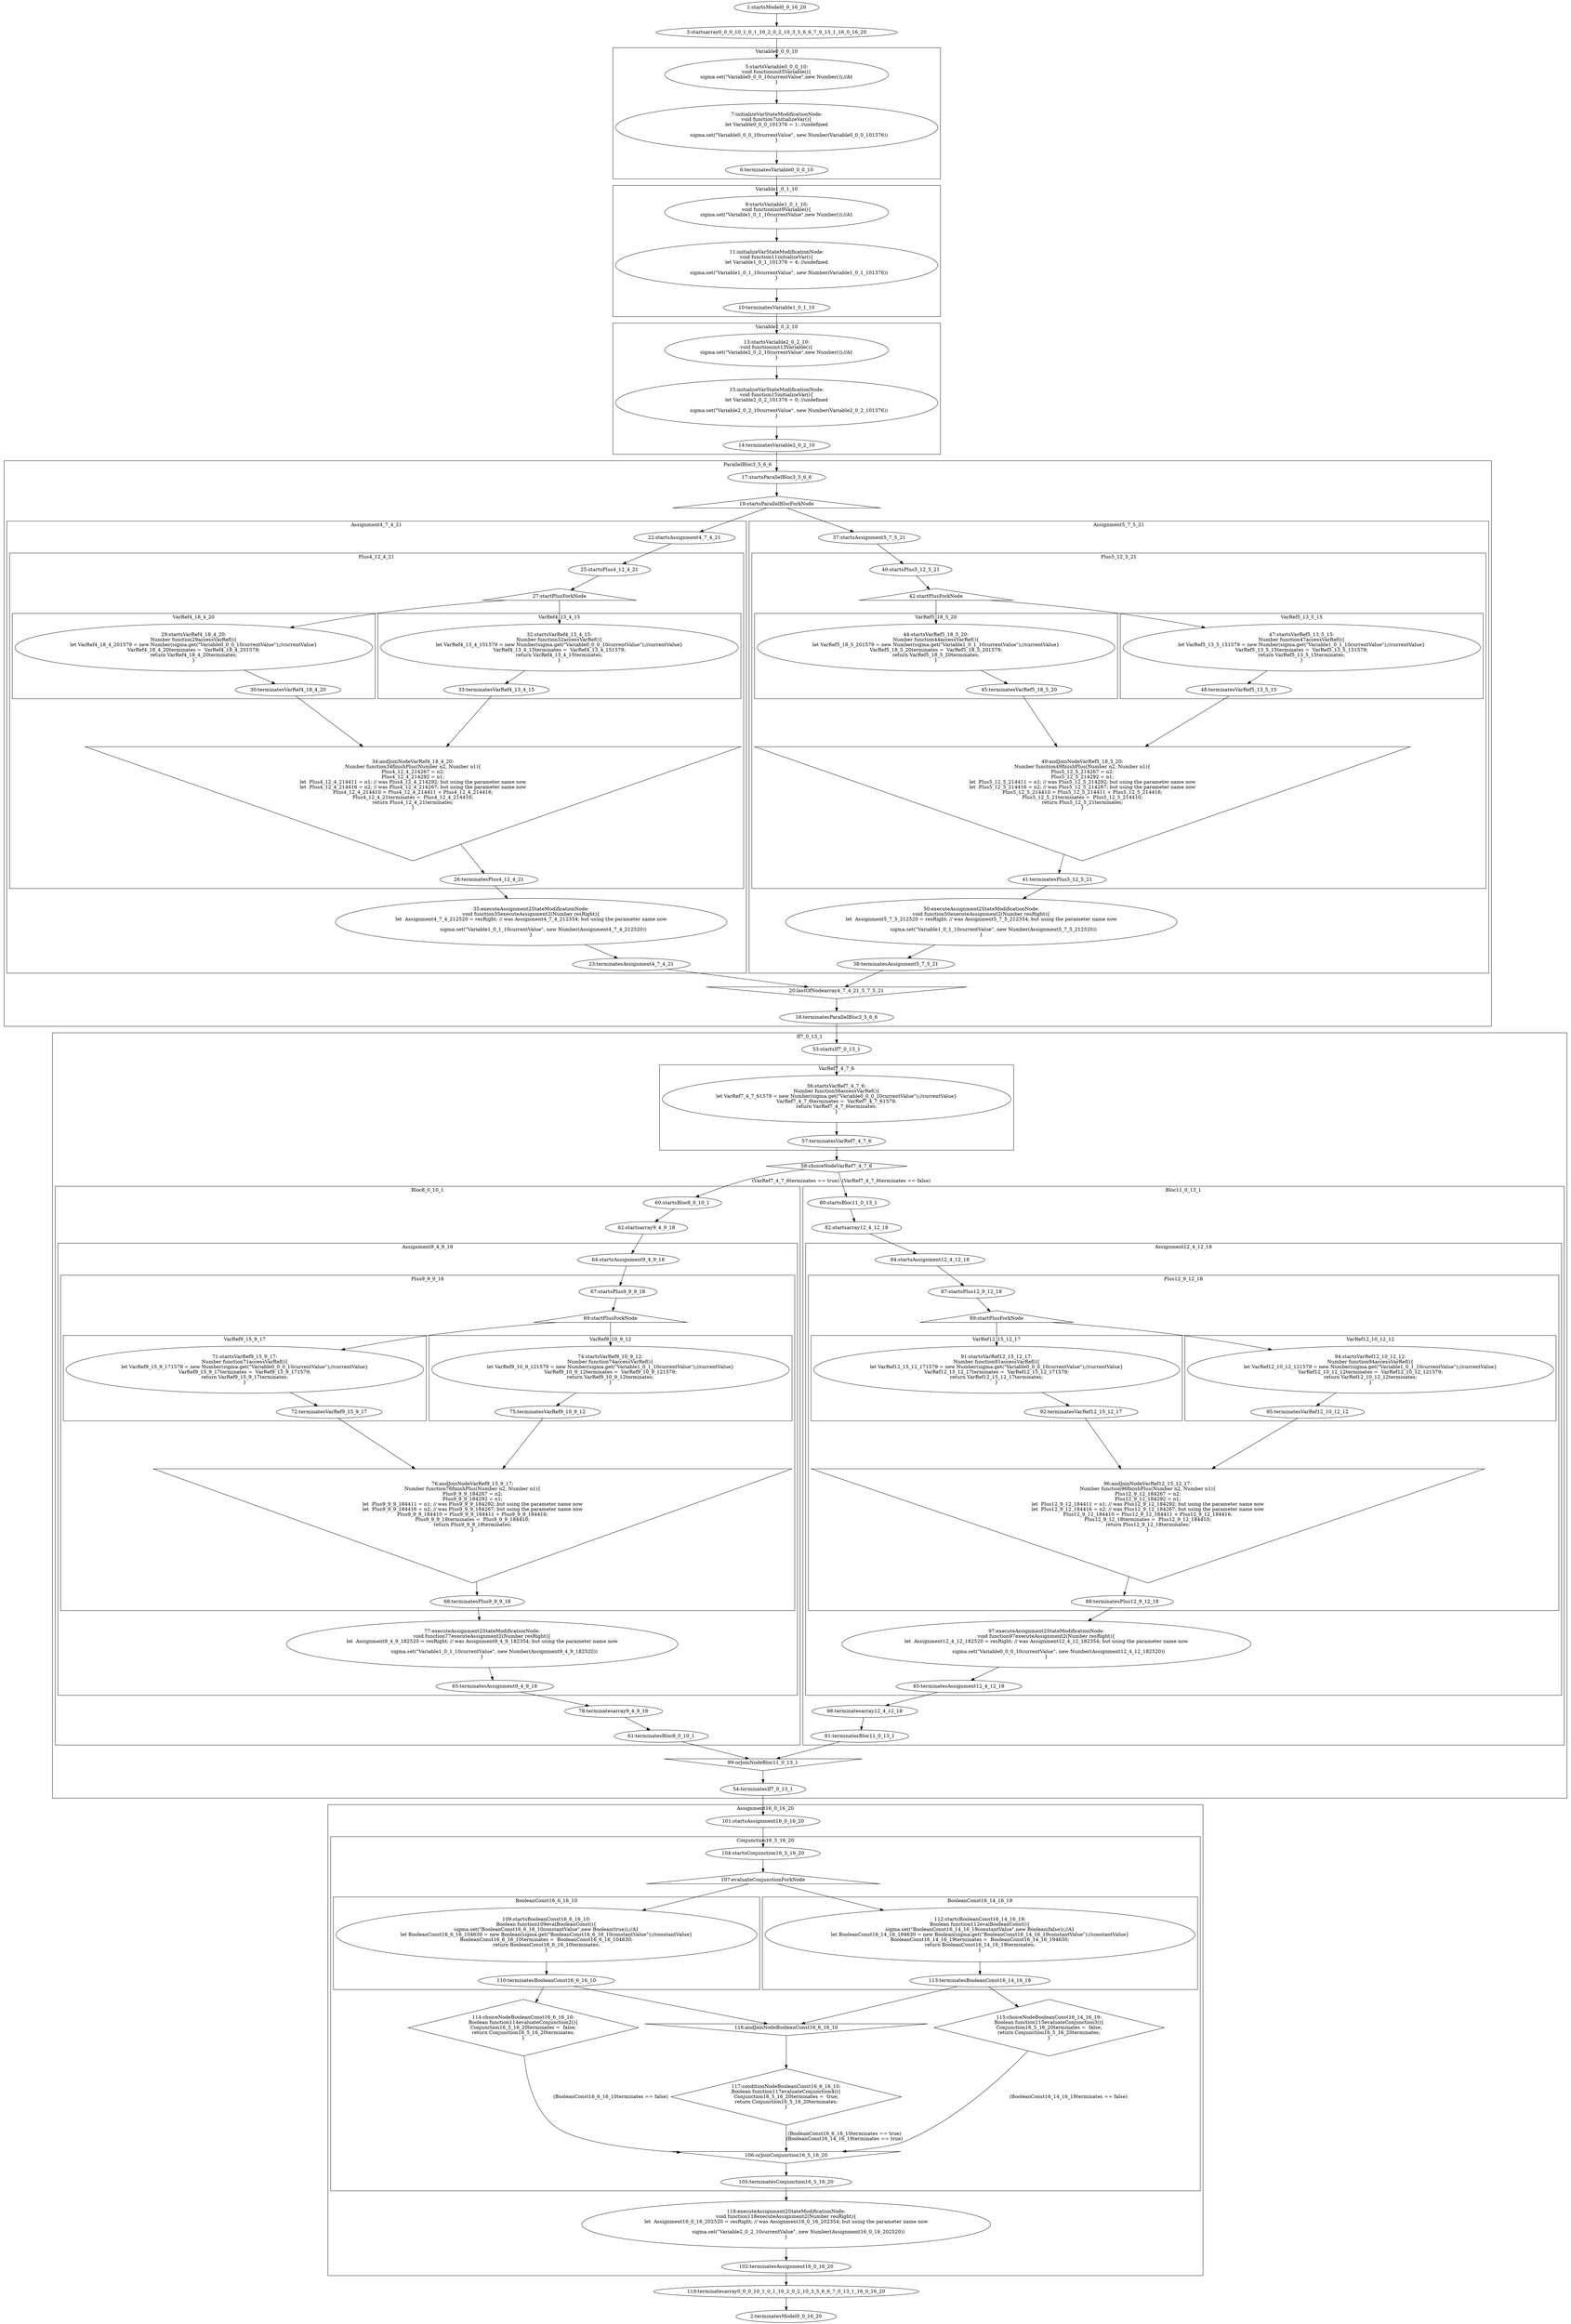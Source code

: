 digraph G {
subgraph cluster_4 {
label = "Variable0_0_0_10";
  "5" [label="5:startsVariable0_0_0_10:
void functioninit5Variable(){
sigma.set(\"Variable0_0_0_10currentValue\",new Number());//A1
}" shape="ellipse" ];
  "6" [label="6:terminatesVariable0_0_0_10" shape="ellipse" ];
  "7" [label="7:initializeVarStateModificationNode:
void function7initializeVar(){
let Variable0_0_0_101376 = 1; //undefined

                sigma.set(\"Variable0_0_0_10currentValue\", new Number(Variable0_0_0_101376))
}" shape="ellipse" ];
}
subgraph cluster_8 {
label = "Variable1_0_1_10";
  "9" [label="9:startsVariable1_0_1_10:
void functioninit9Variable(){
sigma.set(\"Variable1_0_1_10currentValue\",new Number());//A1
}" shape="ellipse" ];
  "10" [label="10:terminatesVariable1_0_1_10" shape="ellipse" ];
  "11" [label="11:initializeVarStateModificationNode:
void function11initializeVar(){
let Variable1_0_1_101376 = 4; //undefined

                sigma.set(\"Variable1_0_1_10currentValue\", new Number(Variable1_0_1_101376))
}" shape="ellipse" ];
}
subgraph cluster_12 {
label = "Variable2_0_2_10";
  "13" [label="13:startsVariable2_0_2_10:
void functioninit13Variable(){
sigma.set(\"Variable2_0_2_10currentValue\",new Number());//A1
}" shape="ellipse" ];
  "14" [label="14:terminatesVariable2_0_2_10" shape="ellipse" ];
  "15" [label="15:initializeVarStateModificationNode:
void function15initializeVar(){
let Variable2_0_2_101376 = 0; //undefined

                sigma.set(\"Variable2_0_2_10currentValue\", new Number(Variable2_0_2_101376))
}" shape="ellipse" ];
}
subgraph cluster_16 {
label = "ParallelBloc3_5_6_6";
  "17" [label="17:startsParallelBloc3_5_6_6" shape="ellipse" ];
  "18" [label="18:terminatesParallelBloc3_5_6_6" shape="ellipse" ];
  "19" [label="19:startsParallelBlocForkNode" shape="triangle" ];
  "20" [label="20:lastOfNodearray4_7_4_21_5_7_5_21" shape="invtriangle" ];
subgraph cluster_21 {
label = "Assignment4_7_4_21";
  "22" [label="22:startsAssignment4_7_4_21" shape="ellipse" ];
  "23" [label="23:terminatesAssignment4_7_4_21" shape="ellipse" ];
  "35" [label="35:executeAssignment2StateModificationNode:
void function35executeAssignment2(Number resRight){
let  Assignment4_7_4_212520 = resRight; // was Assignment4_7_4_212354; but using the parameter name now
                                 
                sigma.set(\"Variable1_0_1_10currentValue\", new Number(Assignment4_7_4_212520))
}" shape="ellipse" ];
subgraph cluster_24 {
label = "Plus4_12_4_21";
  "25" [label="25:startsPlus4_12_4_21" shape="ellipse" ];
  "26" [label="26:terminatesPlus4_12_4_21" shape="ellipse" ];
  "27" [label="27:startPlusForkNode" shape="triangle" ];
  "34" [label="34:andJoinNodeVarRef4_18_4_20:
Number function34finishPlus(Number n2, Number n1){
Plus4_12_4_214267 = n2;
Plus4_12_4_214292 = n1;
let  Plus4_12_4_214411 = n1; // was Plus4_12_4_214292; but using the parameter name now
let  Plus4_12_4_214416 = n2; // was Plus4_12_4_214267; but using the parameter name now
Plus4_12_4_214410 = Plus4_12_4_214411 + Plus4_12_4_214416;
Plus4_12_4_21terminates =  Plus4_12_4_214410;
return Plus4_12_4_21terminates;
}" shape="invtriangle" ];
subgraph cluster_28 {
label = "VarRef4_18_4_20";
  "29" [label="29:startsVarRef4_18_4_20:
Number function29accessVarRef(){
let VarRef4_18_4_201579 = new Number(sigma.get(\"Variable0_0_0_10currentValue\");//currentValue}
VarRef4_18_4_20terminates =  VarRef4_18_4_201579;
return VarRef4_18_4_20terminates;
}" shape="ellipse" ];
  "30" [label="30:terminatesVarRef4_18_4_20" shape="ellipse" ];
}
subgraph cluster_31 {
label = "VarRef4_13_4_15";
  "32" [label="32:startsVarRef4_13_4_15:
Number function32accessVarRef(){
let VarRef4_13_4_151579 = new Number(sigma.get(\"Variable0_0_0_10currentValue\");//currentValue}
VarRef4_13_4_15terminates =  VarRef4_13_4_151579;
return VarRef4_13_4_15terminates;
}" shape="ellipse" ];
  "33" [label="33:terminatesVarRef4_13_4_15" shape="ellipse" ];
}
}
}
subgraph cluster_36 {
label = "Assignment5_7_5_21";
  "37" [label="37:startsAssignment5_7_5_21" shape="ellipse" ];
  "38" [label="38:terminatesAssignment5_7_5_21" shape="ellipse" ];
  "50" [label="50:executeAssignment2StateModificationNode:
void function50executeAssignment2(Number resRight){
let  Assignment5_7_5_212520 = resRight; // was Assignment5_7_5_212354; but using the parameter name now
                                 
                sigma.set(\"Variable1_0_1_10currentValue\", new Number(Assignment5_7_5_212520))
}" shape="ellipse" ];
subgraph cluster_39 {
label = "Plus5_12_5_21";
  "40" [label="40:startsPlus5_12_5_21" shape="ellipse" ];
  "41" [label="41:terminatesPlus5_12_5_21" shape="ellipse" ];
  "42" [label="42:startPlusForkNode" shape="triangle" ];
  "49" [label="49:andJoinNodeVarRef5_18_5_20:
Number function49finishPlus(Number n2, Number n1){
Plus5_12_5_214267 = n2;
Plus5_12_5_214292 = n1;
let  Plus5_12_5_214411 = n1; // was Plus5_12_5_214292; but using the parameter name now
let  Plus5_12_5_214416 = n2; // was Plus5_12_5_214267; but using the parameter name now
Plus5_12_5_214410 = Plus5_12_5_214411 + Plus5_12_5_214416;
Plus5_12_5_21terminates =  Plus5_12_5_214410;
return Plus5_12_5_21terminates;
}" shape="invtriangle" ];
subgraph cluster_43 {
label = "VarRef5_18_5_20";
  "44" [label="44:startsVarRef5_18_5_20:
Number function44accessVarRef(){
let VarRef5_18_5_201579 = new Number(sigma.get(\"Variable1_0_1_10currentValue\");//currentValue}
VarRef5_18_5_20terminates =  VarRef5_18_5_201579;
return VarRef5_18_5_20terminates;
}" shape="ellipse" ];
  "45" [label="45:terminatesVarRef5_18_5_20" shape="ellipse" ];
}
subgraph cluster_46 {
label = "VarRef5_13_5_15";
  "47" [label="47:startsVarRef5_13_5_15:
Number function47accessVarRef(){
let VarRef5_13_5_151579 = new Number(sigma.get(\"Variable1_0_1_10currentValue\");//currentValue}
VarRef5_13_5_15terminates =  VarRef5_13_5_151579;
return VarRef5_13_5_15terminates;
}" shape="ellipse" ];
  "48" [label="48:terminatesVarRef5_13_5_15" shape="ellipse" ];
}
}
}
}
subgraph cluster_52 {
label = "If7_0_13_1";
  "53" [label="53:startsIf7_0_13_1" shape="ellipse" ];
  "54" [label="54:terminatesIf7_0_13_1" shape="ellipse" ];
  "58" [label="58:choiceNodeVarRef7_4_7_6" shape="diamond" ];
  "99" [label="99:orJoinNodeBloc11_0_13_1" shape="invtriangle" ];
subgraph cluster_55 {
label = "VarRef7_4_7_6";
  "56" [label="56:startsVarRef7_4_7_6:
Number function56accessVarRef(){
let VarRef7_4_7_61579 = new Number(sigma.get(\"Variable0_0_0_10currentValue\");//currentValue}
VarRef7_4_7_6terminates =  VarRef7_4_7_61579;
return VarRef7_4_7_6terminates;
}" shape="ellipse" ];
  "57" [label="57:terminatesVarRef7_4_7_6" shape="ellipse" ];
}
subgraph cluster_59 {
label = "Bloc8_0_10_1";
  "60" [label="60:startsBloc8_0_10_1" shape="ellipse" ];
  "61" [label="61:terminatesBloc8_0_10_1" shape="ellipse" ];
  "62" [label="62:startsarray9_4_9_18" shape="ellipse" ];
  "78" [label="78:terminatesarray9_4_9_18" shape="ellipse" ];
subgraph cluster_63 {
label = "Assignment9_4_9_18";
  "64" [label="64:startsAssignment9_4_9_18" shape="ellipse" ];
  "65" [label="65:terminatesAssignment9_4_9_18" shape="ellipse" ];
  "77" [label="77:executeAssignment2StateModificationNode:
void function77executeAssignment2(Number resRight){
let  Assignment9_4_9_182520 = resRight; // was Assignment9_4_9_182354; but using the parameter name now
                                 
                sigma.set(\"Variable1_0_1_10currentValue\", new Number(Assignment9_4_9_182520))
}" shape="ellipse" ];
subgraph cluster_66 {
label = "Plus9_9_9_18";
  "67" [label="67:startsPlus9_9_9_18" shape="ellipse" ];
  "68" [label="68:terminatesPlus9_9_9_18" shape="ellipse" ];
  "69" [label="69:startPlusForkNode" shape="triangle" ];
  "76" [label="76:andJoinNodeVarRef9_15_9_17:
Number function76finishPlus(Number n2, Number n1){
Plus9_9_9_184267 = n2;
Plus9_9_9_184292 = n1;
let  Plus9_9_9_184411 = n1; // was Plus9_9_9_184292; but using the parameter name now
let  Plus9_9_9_184416 = n2; // was Plus9_9_9_184267; but using the parameter name now
Plus9_9_9_184410 = Plus9_9_9_184411 + Plus9_9_9_184416;
Plus9_9_9_18terminates =  Plus9_9_9_184410;
return Plus9_9_9_18terminates;
}" shape="invtriangle" ];
subgraph cluster_70 {
label = "VarRef9_15_9_17";
  "71" [label="71:startsVarRef9_15_9_17:
Number function71accessVarRef(){
let VarRef9_15_9_171579 = new Number(sigma.get(\"Variable0_0_0_10currentValue\");//currentValue}
VarRef9_15_9_17terminates =  VarRef9_15_9_171579;
return VarRef9_15_9_17terminates;
}" shape="ellipse" ];
  "72" [label="72:terminatesVarRef9_15_9_17" shape="ellipse" ];
}
subgraph cluster_73 {
label = "VarRef9_10_9_12";
  "74" [label="74:startsVarRef9_10_9_12:
Number function74accessVarRef(){
let VarRef9_10_9_121579 = new Number(sigma.get(\"Variable1_0_1_10currentValue\");//currentValue}
VarRef9_10_9_12terminates =  VarRef9_10_9_121579;
return VarRef9_10_9_12terminates;
}" shape="ellipse" ];
  "75" [label="75:terminatesVarRef9_10_9_12" shape="ellipse" ];
}
}
}
}
subgraph cluster_79 {
label = "Bloc11_0_13_1";
  "80" [label="80:startsBloc11_0_13_1" shape="ellipse" ];
  "81" [label="81:terminatesBloc11_0_13_1" shape="ellipse" ];
  "82" [label="82:startsarray12_4_12_18" shape="ellipse" ];
  "98" [label="98:terminatesarray12_4_12_18" shape="ellipse" ];
subgraph cluster_83 {
label = "Assignment12_4_12_18";
  "84" [label="84:startsAssignment12_4_12_18" shape="ellipse" ];
  "85" [label="85:terminatesAssignment12_4_12_18" shape="ellipse" ];
  "97" [label="97:executeAssignment2StateModificationNode:
void function97executeAssignment2(Number resRight){
let  Assignment12_4_12_182520 = resRight; // was Assignment12_4_12_182354; but using the parameter name now
                                 
                sigma.set(\"Variable0_0_0_10currentValue\", new Number(Assignment12_4_12_182520))
}" shape="ellipse" ];
subgraph cluster_86 {
label = "Plus12_9_12_18";
  "87" [label="87:startsPlus12_9_12_18" shape="ellipse" ];
  "88" [label="88:terminatesPlus12_9_12_18" shape="ellipse" ];
  "89" [label="89:startPlusForkNode" shape="triangle" ];
  "96" [label="96:andJoinNodeVarRef12_15_12_17:
Number function96finishPlus(Number n2, Number n1){
Plus12_9_12_184267 = n2;
Plus12_9_12_184292 = n1;
let  Plus12_9_12_184411 = n1; // was Plus12_9_12_184292; but using the parameter name now
let  Plus12_9_12_184416 = n2; // was Plus12_9_12_184267; but using the parameter name now
Plus12_9_12_184410 = Plus12_9_12_184411 + Plus12_9_12_184416;
Plus12_9_12_18terminates =  Plus12_9_12_184410;
return Plus12_9_12_18terminates;
}" shape="invtriangle" ];
subgraph cluster_90 {
label = "VarRef12_15_12_17";
  "91" [label="91:startsVarRef12_15_12_17:
Number function91accessVarRef(){
let VarRef12_15_12_171579 = new Number(sigma.get(\"Variable0_0_0_10currentValue\");//currentValue}
VarRef12_15_12_17terminates =  VarRef12_15_12_171579;
return VarRef12_15_12_17terminates;
}" shape="ellipse" ];
  "92" [label="92:terminatesVarRef12_15_12_17" shape="ellipse" ];
}
subgraph cluster_93 {
label = "VarRef12_10_12_12";
  "94" [label="94:startsVarRef12_10_12_12:
Number function94accessVarRef(){
let VarRef12_10_12_121579 = new Number(sigma.get(\"Variable1_0_1_10currentValue\");//currentValue}
VarRef12_10_12_12terminates =  VarRef12_10_12_121579;
return VarRef12_10_12_12terminates;
}" shape="ellipse" ];
  "95" [label="95:terminatesVarRef12_10_12_12" shape="ellipse" ];
}
}
}
}
}
subgraph cluster_100 {
label = "Assignment16_0_16_20";
  "101" [label="101:startsAssignment16_0_16_20" shape="ellipse" ];
  "102" [label="102:terminatesAssignment16_0_16_20" shape="ellipse" ];
  "118" [label="118:executeAssignment2StateModificationNode:
void function118executeAssignment2(Number resRight){
let  Assignment16_0_16_202520 = resRight; // was Assignment16_0_16_202354; but using the parameter name now
                                 
                sigma.set(\"Variable2_0_2_10currentValue\", new Number(Assignment16_0_16_202520))
}" shape="ellipse" ];
subgraph cluster_103 {
label = "Conjunction16_5_16_20";
  "104" [label="104:startsConjunction16_5_16_20" shape="ellipse" ];
  "105" [label="105:terminatesConjunction16_5_16_20" shape="ellipse" ];
  "106" [label="106:orJoinConjunction16_5_16_20" shape="invtriangle" ];
  "107" [label="107:evaluateConjunctionForkNode" shape="triangle" ];
  "114" [label="114:choiceNodeBooleanConst16_6_16_10:
Boolean function114evaluateConjunction2(){
Conjunction16_5_16_20terminates =  false;
return Conjunction16_5_16_20terminates;
}" shape="diamond" ];
  "115" [label="115:choiceNodeBooleanConst16_14_16_19:
Boolean function115evaluateConjunction3(){
Conjunction16_5_16_20terminates =  false;
return Conjunction16_5_16_20terminates;
}" shape="diamond" ];
  "116" [label="116:andJoinNodeBooleanConst16_6_16_10" shape="invtriangle" ];
  "117" [label="117:conditionNodeBooleanConst16_6_16_10:
Boolean function117evaluateConjunction4(){
Conjunction16_5_16_20terminates =  true;
return Conjunction16_5_16_20terminates;
}" shape="diamond" ];
subgraph cluster_108 {
label = "BooleanConst16_6_16_10";
  "109" [label="109:startsBooleanConst16_6_16_10:
Boolean function109evalBooleanConst(){
sigma.set(\"BooleanConst16_6_16_10constantValue\",new Boolean(true));//A1
let BooleanConst16_6_16_104630 = new Boolean(sigma.get(\"BooleanConst16_6_16_10constantValue\");//constantValue}
BooleanConst16_6_16_10terminates =  BooleanConst16_6_16_104630;
return BooleanConst16_6_16_10terminates;
}" shape="ellipse" ];
  "110" [label="110:terminatesBooleanConst16_6_16_10" shape="ellipse" ];
}
subgraph cluster_111 {
label = "BooleanConst16_14_16_19";
  "112" [label="112:startsBooleanConst16_14_16_19:
Boolean function112evalBooleanConst(){
sigma.set(\"BooleanConst16_14_16_19constantValue\",new Boolean(false));//A1
let BooleanConst16_14_16_194630 = new Boolean(sigma.get(\"BooleanConst16_14_16_19constantValue\");//constantValue}
BooleanConst16_14_16_19terminates =  BooleanConst16_14_16_194630;
return BooleanConst16_14_16_19terminates;
}" shape="ellipse" ];
  "113" [label="113:terminatesBooleanConst16_14_16_19" shape="ellipse" ];
}
}
}
  "1" [label="1:startsModel0_0_16_20" shape="ellipse" ];
  "2" [label="2:terminatesModel0_0_16_20" shape="ellipse" ];
  "3" [label="3:startsarray0_0_0_10_1_0_1_10_2_0_2_10_3_5_6_6_7_0_13_1_16_0_16_20" shape="ellipse" ];
  "119" [label="119:terminatesarray0_0_0_10_1_0_1_10_2_0_2_10_3_5_6_6_7_0_13_1_16_0_16_20" shape="ellipse" ];
  "5" -> "7" [label=""];
  "7" -> "6" [label=""];
  "9" -> "11" [label=""];
  "11" -> "10" [label=""];
  "13" -> "15" [label=""];
  "15" -> "14" [label=""];
  "29" -> "30" [label=""];
  "32" -> "33" [label=""];
  "25" -> "27" [label=""];
  "27" -> "29" [label=""];
  "27" -> "32" [label=""];
  "30" -> "34" [label=""];
  "33" -> "34" [label=""];
  "34" -> "26" [label=""];
  "22" -> "25" [label=""];
  "26" -> "35" [label=""];
  "35" -> "23" [label=""];
  "44" -> "45" [label=""];
  "47" -> "48" [label=""];
  "40" -> "42" [label=""];
  "42" -> "44" [label=""];
  "42" -> "47" [label=""];
  "45" -> "49" [label=""];
  "48" -> "49" [label=""];
  "49" -> "41" [label=""];
  "37" -> "40" [label=""];
  "41" -> "50" [label=""];
  "50" -> "38" [label=""];
  "17" -> "19" [label=""];
  "19" -> "22" [label=""];
  "23" -> "20" [label=""];
  "19" -> "37" [label=""];
  "38" -> "20" [label=""];
  "20" -> "18" [label=""];
  "56" -> "57" [label=""];
  "71" -> "72" [label=""];
  "74" -> "75" [label=""];
  "67" -> "69" [label=""];
  "69" -> "71" [label=""];
  "69" -> "74" [label=""];
  "72" -> "76" [label=""];
  "75" -> "76" [label=""];
  "76" -> "68" [label=""];
  "64" -> "67" [label=""];
  "68" -> "77" [label=""];
  "77" -> "65" [label=""];
  "60" -> "62" [label=""];
  "62" -> "64" [label=""];
  "65" -> "78" [label=""];
  "78" -> "61" [label=""];
  "91" -> "92" [label=""];
  "94" -> "95" [label=""];
  "87" -> "89" [label=""];
  "89" -> "91" [label=""];
  "89" -> "94" [label=""];
  "92" -> "96" [label=""];
  "95" -> "96" [label=""];
  "96" -> "88" [label=""];
  "84" -> "87" [label=""];
  "88" -> "97" [label=""];
  "97" -> "85" [label=""];
  "80" -> "82" [label=""];
  "82" -> "84" [label=""];
  "85" -> "98" [label=""];
  "98" -> "81" [label=""];
  "53" -> "56" [label=""];
  "57" -> "58" [label=""];
  "58" -> "60" [label="(VarRef7_4_7_6terminates == true)"];
  "58" -> "80" [label="(VarRef7_4_7_6terminates == false)"];
  "81" -> "99" [label=""];
  "61" -> "99" [label=""];
  "99" -> "54" [label=""];
  "109" -> "110" [label=""];
  "112" -> "113" [label=""];
  "106" -> "105" [label=""];
  "104" -> "107" [label=""];
  "107" -> "109" [label=""];
  "107" -> "112" [label=""];
  "110" -> "114" [label=""];
  "114" -> "106" [label="(BooleanConst16_6_16_10terminates == false)"];
  "113" -> "115" [label=""];
  "115" -> "106" [label="(BooleanConst16_14_16_19terminates == false)"];
  "110" -> "116" [label=""];
  "113" -> "116" [label=""];
  "116" -> "117" [label=""];
  "117" -> "106" [label="(BooleanConst16_6_16_10terminates == true)
(BooleanConst16_14_16_19terminates == true)"];
  "101" -> "104" [label=""];
  "105" -> "118" [label=""];
  "118" -> "102" [label=""];
  "1" -> "3" [label=""];
  "3" -> "5" [label=""];
  "6" -> "9" [label=""];
  "10" -> "13" [label=""];
  "14" -> "17" [label=""];
  "18" -> "53" [label=""];
  "54" -> "101" [label=""];
  "102" -> "119" [label=""];
  "119" -> "2" [label=""];
}